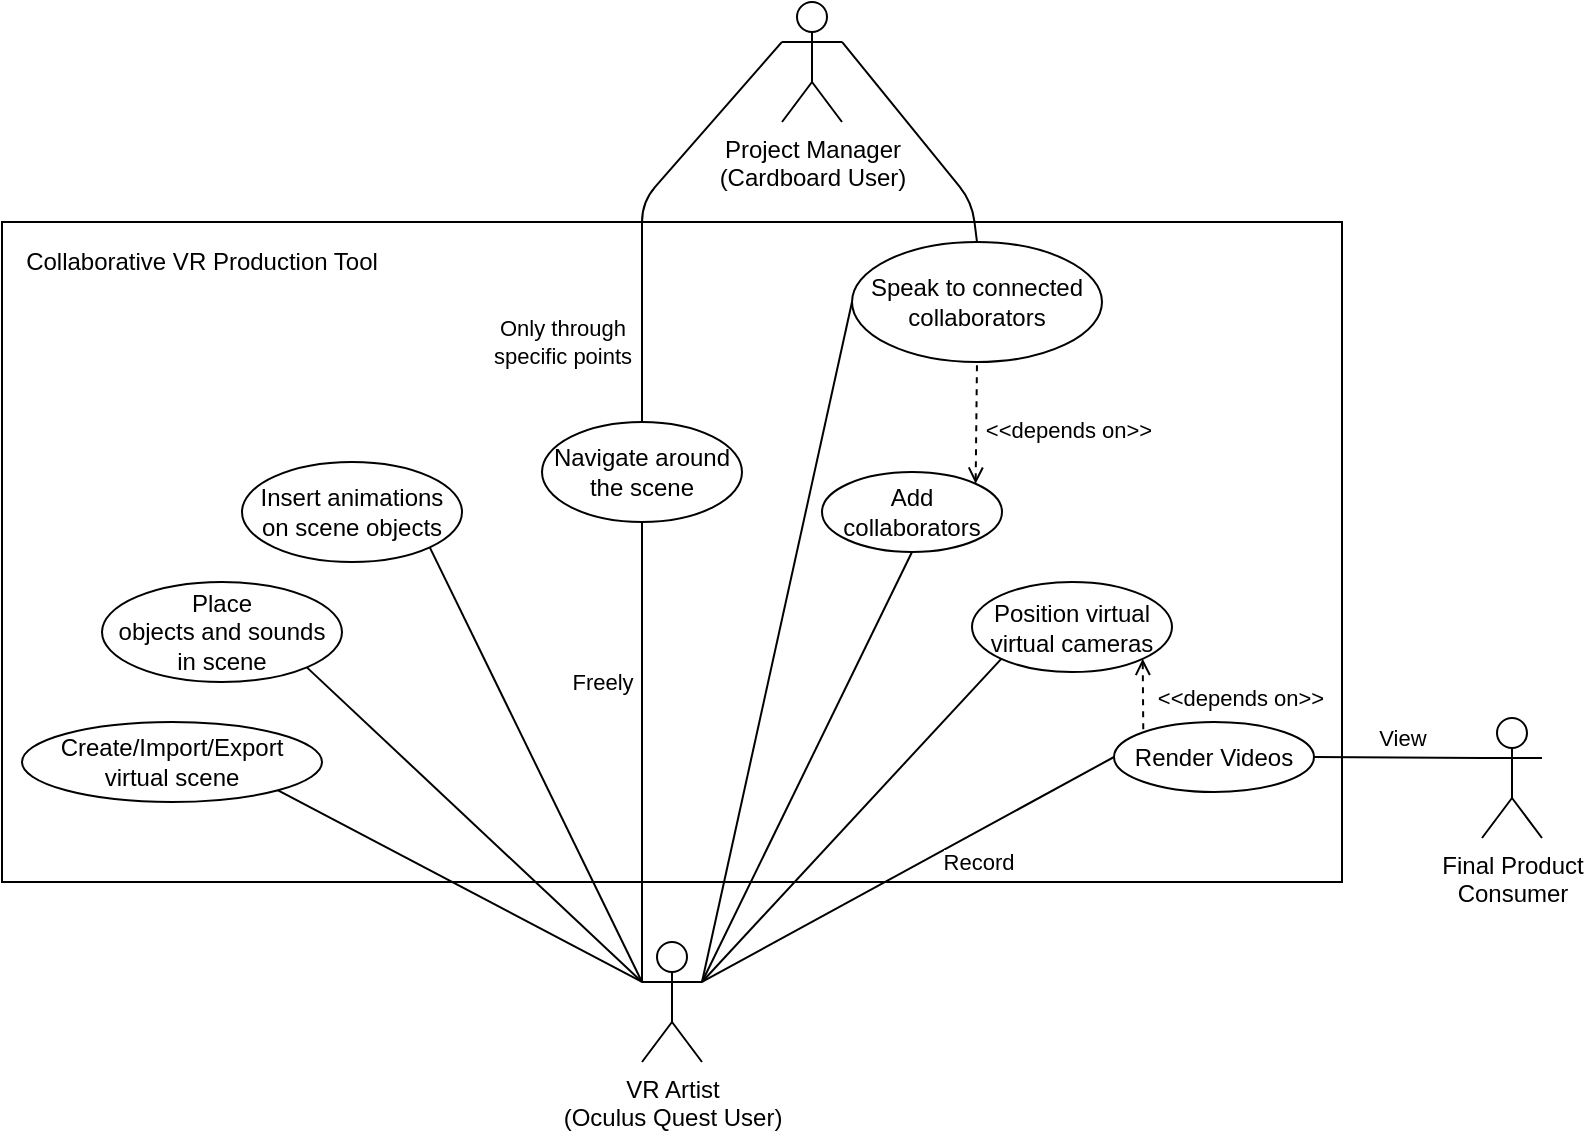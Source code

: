 <mxfile version="13.10.0" type="device"><diagram id="TcHwHyuoGS9YkgRuaru8" name="Page-1"><mxGraphModel dx="1221" dy="649" grid="1" gridSize="10" guides="1" tooltips="1" connect="1" arrows="1" fold="1" page="1" pageScale="1" pageWidth="850" pageHeight="1100" math="0" shadow="0"><root><mxCell id="0"/><mxCell id="1" parent="0"/><mxCell id="3b6rBYEAd-tL-9G14kNh-42" value="" style="rounded=0;whiteSpace=wrap;html=1;fillColor=none;" vertex="1" parent="1"><mxGeometry x="10" y="120" width="670" height="330" as="geometry"/></mxCell><mxCell id="3b6rBYEAd-tL-9G14kNh-1" value="Final Product&lt;br&gt;Consumer" style="shape=umlActor;verticalLabelPosition=bottom;verticalAlign=top;html=1;outlineConnect=0;" vertex="1" parent="1"><mxGeometry x="750" y="368" width="30" height="60" as="geometry"/></mxCell><mxCell id="3b6rBYEAd-tL-9G14kNh-2" value="Render Videos" style="ellipse;whiteSpace=wrap;html=1;" vertex="1" parent="1"><mxGeometry x="566" y="370" width="100" height="35" as="geometry"/></mxCell><mxCell id="3b6rBYEAd-tL-9G14kNh-3" value="VR Artist&lt;br&gt;(Oculus Quest User)" style="shape=umlActor;verticalLabelPosition=bottom;verticalAlign=top;html=1;outlineConnect=0;" vertex="1" parent="1"><mxGeometry x="330" y="480" width="30" height="60" as="geometry"/></mxCell><mxCell id="3b6rBYEAd-tL-9G14kNh-4" value="" style="endArrow=none;html=1;entryX=0;entryY=0.5;entryDx=0;entryDy=0;exitX=1;exitY=0.333;exitDx=0;exitDy=0;exitPerimeter=0;" edge="1" parent="1" source="3b6rBYEAd-tL-9G14kNh-3" target="3b6rBYEAd-tL-9G14kNh-2"><mxGeometry width="50" height="50" relative="1" as="geometry"><mxPoint x="530" y="360" as="sourcePoint"/><mxPoint x="580" y="310" as="targetPoint"/></mxGeometry></mxCell><mxCell id="3b6rBYEAd-tL-9G14kNh-5" value="Record" style="edgeLabel;html=1;align=center;verticalAlign=middle;resizable=0;points=[];" vertex="1" connectable="0" parent="3b6rBYEAd-tL-9G14kNh-4"><mxGeometry x="-0.174" y="1" relative="1" as="geometry"><mxPoint x="52.72" y="-12.56" as="offset"/></mxGeometry></mxCell><mxCell id="3b6rBYEAd-tL-9G14kNh-7" value="" style="endArrow=none;html=1;entryX=0;entryY=0.333;entryDx=0;entryDy=0;entryPerimeter=0;exitX=1;exitY=0.5;exitDx=0;exitDy=0;" edge="1" parent="1" source="3b6rBYEAd-tL-9G14kNh-2" target="3b6rBYEAd-tL-9G14kNh-1"><mxGeometry width="50" height="50" relative="1" as="geometry"><mxPoint x="815" y="435" as="sourcePoint"/><mxPoint x="865" y="385" as="targetPoint"/></mxGeometry></mxCell><mxCell id="3b6rBYEAd-tL-9G14kNh-8" value="View" style="edgeLabel;html=1;align=center;verticalAlign=middle;resizable=0;points=[];" vertex="1" connectable="0" parent="3b6rBYEAd-tL-9G14kNh-7"><mxGeometry x="0.263" y="2" relative="1" as="geometry"><mxPoint x="-9.07" y="-8.36" as="offset"/></mxGeometry></mxCell><mxCell id="3b6rBYEAd-tL-9G14kNh-10" value="Place&lt;br&gt;objects and sounds&lt;br&gt;in scene" style="ellipse;whiteSpace=wrap;html=1;" vertex="1" parent="1"><mxGeometry x="60" y="300" width="120" height="50" as="geometry"/></mxCell><mxCell id="3b6rBYEAd-tL-9G14kNh-11" value="Create/Import/Export&lt;br&gt;virtual scene" style="ellipse;whiteSpace=wrap;html=1;" vertex="1" parent="1"><mxGeometry x="20" y="370" width="150" height="40" as="geometry"/></mxCell><mxCell id="3b6rBYEAd-tL-9G14kNh-13" value="Insert animations on scene objects" style="ellipse;whiteSpace=wrap;html=1;" vertex="1" parent="1"><mxGeometry x="130" y="240" width="110" height="50" as="geometry"/></mxCell><mxCell id="3b6rBYEAd-tL-9G14kNh-14" value="" style="endArrow=none;html=1;entryX=1;entryY=1;entryDx=0;entryDy=0;exitX=0;exitY=0.333;exitDx=0;exitDy=0;exitPerimeter=0;" edge="1" parent="1" source="3b6rBYEAd-tL-9G14kNh-3" target="3b6rBYEAd-tL-9G14kNh-11"><mxGeometry width="50" height="50" relative="1" as="geometry"><mxPoint x="260" y="510" as="sourcePoint"/><mxPoint x="310" y="460" as="targetPoint"/></mxGeometry></mxCell><mxCell id="3b6rBYEAd-tL-9G14kNh-15" value="" style="endArrow=none;html=1;entryX=0;entryY=0.333;entryDx=0;entryDy=0;entryPerimeter=0;exitX=1;exitY=1;exitDx=0;exitDy=0;" edge="1" parent="1" source="3b6rBYEAd-tL-9G14kNh-13" target="3b6rBYEAd-tL-9G14kNh-3"><mxGeometry width="50" height="50" relative="1" as="geometry"><mxPoint x="450" y="410" as="sourcePoint"/><mxPoint x="500" y="360" as="targetPoint"/></mxGeometry></mxCell><mxCell id="3b6rBYEAd-tL-9G14kNh-16" value="" style="endArrow=none;html=1;entryX=1;entryY=1;entryDx=0;entryDy=0;exitX=0;exitY=0.333;exitDx=0;exitDy=0;exitPerimeter=0;" edge="1" parent="1" source="3b6rBYEAd-tL-9G14kNh-3" target="3b6rBYEAd-tL-9G14kNh-10"><mxGeometry width="50" height="50" relative="1" as="geometry"><mxPoint x="330" y="470" as="sourcePoint"/><mxPoint x="510" y="330" as="targetPoint"/></mxGeometry></mxCell><mxCell id="3b6rBYEAd-tL-9G14kNh-19" value="Position virtual virtual cameras" style="ellipse;whiteSpace=wrap;html=1;" vertex="1" parent="1"><mxGeometry x="495" y="300" width="100" height="45" as="geometry"/></mxCell><mxCell id="3b6rBYEAd-tL-9G14kNh-20" value="" style="endArrow=none;dashed=1;html=1;exitX=1;exitY=1;exitDx=0;exitDy=0;entryX=0;entryY=0;entryDx=0;entryDy=0;startArrow=open;startFill=0;" edge="1" parent="1" source="3b6rBYEAd-tL-9G14kNh-19" target="3b6rBYEAd-tL-9G14kNh-2"><mxGeometry width="50" height="50" relative="1" as="geometry"><mxPoint x="675" y="295" as="sourcePoint"/><mxPoint x="725" y="245" as="targetPoint"/><Array as="points"/></mxGeometry></mxCell><mxCell id="3b6rBYEAd-tL-9G14kNh-21" value="&amp;lt;&amp;lt;depends on&amp;gt;&amp;gt;" style="edgeLabel;html=1;align=center;verticalAlign=middle;resizable=0;points=[];" vertex="1" connectable="0" parent="3b6rBYEAd-tL-9G14kNh-20"><mxGeometry x="0.321" y="-2" relative="1" as="geometry"><mxPoint x="50.14" y="-5.04" as="offset"/></mxGeometry></mxCell><mxCell id="3b6rBYEAd-tL-9G14kNh-22" value="" style="endArrow=none;html=1;entryX=0;entryY=1;entryDx=0;entryDy=0;exitX=1;exitY=0.333;exitDx=0;exitDy=0;exitPerimeter=0;" edge="1" parent="1" source="3b6rBYEAd-tL-9G14kNh-3" target="3b6rBYEAd-tL-9G14kNh-19"><mxGeometry width="50" height="50" relative="1" as="geometry"><mxPoint x="100" y="350" as="sourcePoint"/><mxPoint x="150" y="300" as="targetPoint"/></mxGeometry></mxCell><mxCell id="3b6rBYEAd-tL-9G14kNh-23" value="Project Manager&lt;br&gt;(Cardboard User)" style="shape=umlActor;verticalLabelPosition=bottom;verticalAlign=top;html=1;outlineConnect=0;" vertex="1" parent="1"><mxGeometry x="400" y="10" width="30" height="60" as="geometry"/></mxCell><mxCell id="3b6rBYEAd-tL-9G14kNh-26" value="Navigate around the scene" style="ellipse;whiteSpace=wrap;html=1;" vertex="1" parent="1"><mxGeometry x="280" y="220" width="100" height="50" as="geometry"/></mxCell><mxCell id="3b6rBYEAd-tL-9G14kNh-27" value="" style="endArrow=none;html=1;entryX=0;entryY=0.333;entryDx=0;entryDy=0;entryPerimeter=0;exitX=0.5;exitY=0;exitDx=0;exitDy=0;" edge="1" parent="1" source="3b6rBYEAd-tL-9G14kNh-26" target="3b6rBYEAd-tL-9G14kNh-23"><mxGeometry width="50" height="50" relative="1" as="geometry"><mxPoint x="250" y="110" as="sourcePoint"/><mxPoint x="300" y="60" as="targetPoint"/><Array as="points"><mxPoint x="330" y="110"/></Array></mxGeometry></mxCell><mxCell id="3b6rBYEAd-tL-9G14kNh-30" value="Only through&lt;br&gt;specific points" style="edgeLabel;html=1;align=center;verticalAlign=middle;resizable=0;points=[];" vertex="1" connectable="0" parent="3b6rBYEAd-tL-9G14kNh-27"><mxGeometry x="-0.341" y="-1" relative="1" as="geometry"><mxPoint x="-41.0" y="31" as="offset"/></mxGeometry></mxCell><mxCell id="3b6rBYEAd-tL-9G14kNh-28" value="" style="endArrow=none;html=1;entryX=0.5;entryY=1;entryDx=0;entryDy=0;exitX=0;exitY=0.333;exitDx=0;exitDy=0;exitPerimeter=0;" edge="1" parent="1" source="3b6rBYEAd-tL-9G14kNh-3" target="3b6rBYEAd-tL-9G14kNh-26"><mxGeometry width="50" height="50" relative="1" as="geometry"><mxPoint x="280" y="310" as="sourcePoint"/><mxPoint x="330" y="260" as="targetPoint"/></mxGeometry></mxCell><mxCell id="3b6rBYEAd-tL-9G14kNh-29" value="Freely" style="edgeLabel;html=1;align=center;verticalAlign=middle;resizable=0;points=[];" vertex="1" connectable="0" parent="3b6rBYEAd-tL-9G14kNh-28"><mxGeometry x="0.249" relative="1" as="geometry"><mxPoint x="-20" y="-6.47" as="offset"/></mxGeometry></mxCell><mxCell id="3b6rBYEAd-tL-9G14kNh-31" value="Add collaborators" style="ellipse;whiteSpace=wrap;html=1;" vertex="1" parent="1"><mxGeometry x="420" y="245" width="90" height="40" as="geometry"/></mxCell><mxCell id="3b6rBYEAd-tL-9G14kNh-32" value="" style="endArrow=none;html=1;entryX=0.5;entryY=1;entryDx=0;entryDy=0;exitX=1;exitY=0.333;exitDx=0;exitDy=0;exitPerimeter=0;" edge="1" parent="1" source="3b6rBYEAd-tL-9G14kNh-3" target="3b6rBYEAd-tL-9G14kNh-31"><mxGeometry width="50" height="50" relative="1" as="geometry"><mxPoint x="330" y="470" as="sourcePoint"/><mxPoint x="-30" y="370" as="targetPoint"/></mxGeometry></mxCell><mxCell id="3b6rBYEAd-tL-9G14kNh-33" value="Speak to connected collaborators" style="ellipse;whiteSpace=wrap;html=1;" vertex="1" parent="1"><mxGeometry x="435" y="130" width="125" height="60" as="geometry"/></mxCell><mxCell id="3b6rBYEAd-tL-9G14kNh-34" value="" style="endArrow=none;dashed=1;html=1;exitX=1;exitY=0;exitDx=0;exitDy=0;entryX=0.5;entryY=1;entryDx=0;entryDy=0;startArrow=open;startFill=0;" edge="1" parent="1" source="3b6rBYEAd-tL-9G14kNh-31" target="3b6rBYEAd-tL-9G14kNh-33"><mxGeometry width="50" height="50" relative="1" as="geometry"><mxPoint x="-110" y="250" as="sourcePoint"/><mxPoint x="8.64e-12" y="265" as="targetPoint"/></mxGeometry></mxCell><mxCell id="3b6rBYEAd-tL-9G14kNh-35" value="&amp;lt;&amp;lt;depends on&amp;gt;&amp;gt;" style="edgeLabel;html=1;align=center;verticalAlign=middle;resizable=0;points=[];" vertex="1" connectable="0" parent="3b6rBYEAd-tL-9G14kNh-34"><mxGeometry x="0.321" y="-2" relative="1" as="geometry"><mxPoint x="43.22" y="12.41" as="offset"/></mxGeometry></mxCell><mxCell id="3b6rBYEAd-tL-9G14kNh-39" value="" style="endArrow=none;html=1;entryX=0;entryY=0.5;entryDx=0;entryDy=0;exitX=1;exitY=0.333;exitDx=0;exitDy=0;exitPerimeter=0;" edge="1" parent="1" source="3b6rBYEAd-tL-9G14kNh-3" target="3b6rBYEAd-tL-9G14kNh-33"><mxGeometry width="50" height="50" relative="1" as="geometry"><mxPoint x="330" y="470" as="sourcePoint"/><mxPoint x="550" y="330" as="targetPoint"/></mxGeometry></mxCell><mxCell id="3b6rBYEAd-tL-9G14kNh-40" value="" style="endArrow=none;html=1;entryX=1;entryY=0.333;entryDx=0;entryDy=0;entryPerimeter=0;exitX=0.5;exitY=0;exitDx=0;exitDy=0;" edge="1" parent="1" source="3b6rBYEAd-tL-9G14kNh-33" target="3b6rBYEAd-tL-9G14kNh-23"><mxGeometry width="50" height="50" relative="1" as="geometry"><mxPoint x="530" y="-100" as="sourcePoint"/><mxPoint x="580" y="-150" as="targetPoint"/><Array as="points"><mxPoint x="495" y="110"/></Array></mxGeometry></mxCell><mxCell id="3b6rBYEAd-tL-9G14kNh-43" value="Collaborative VR Production Tool" style="text;html=1;strokeColor=none;fillColor=none;align=center;verticalAlign=middle;whiteSpace=wrap;rounded=0;" vertex="1" parent="1"><mxGeometry x="20" y="130" width="180" height="20" as="geometry"/></mxCell></root></mxGraphModel></diagram></mxfile>